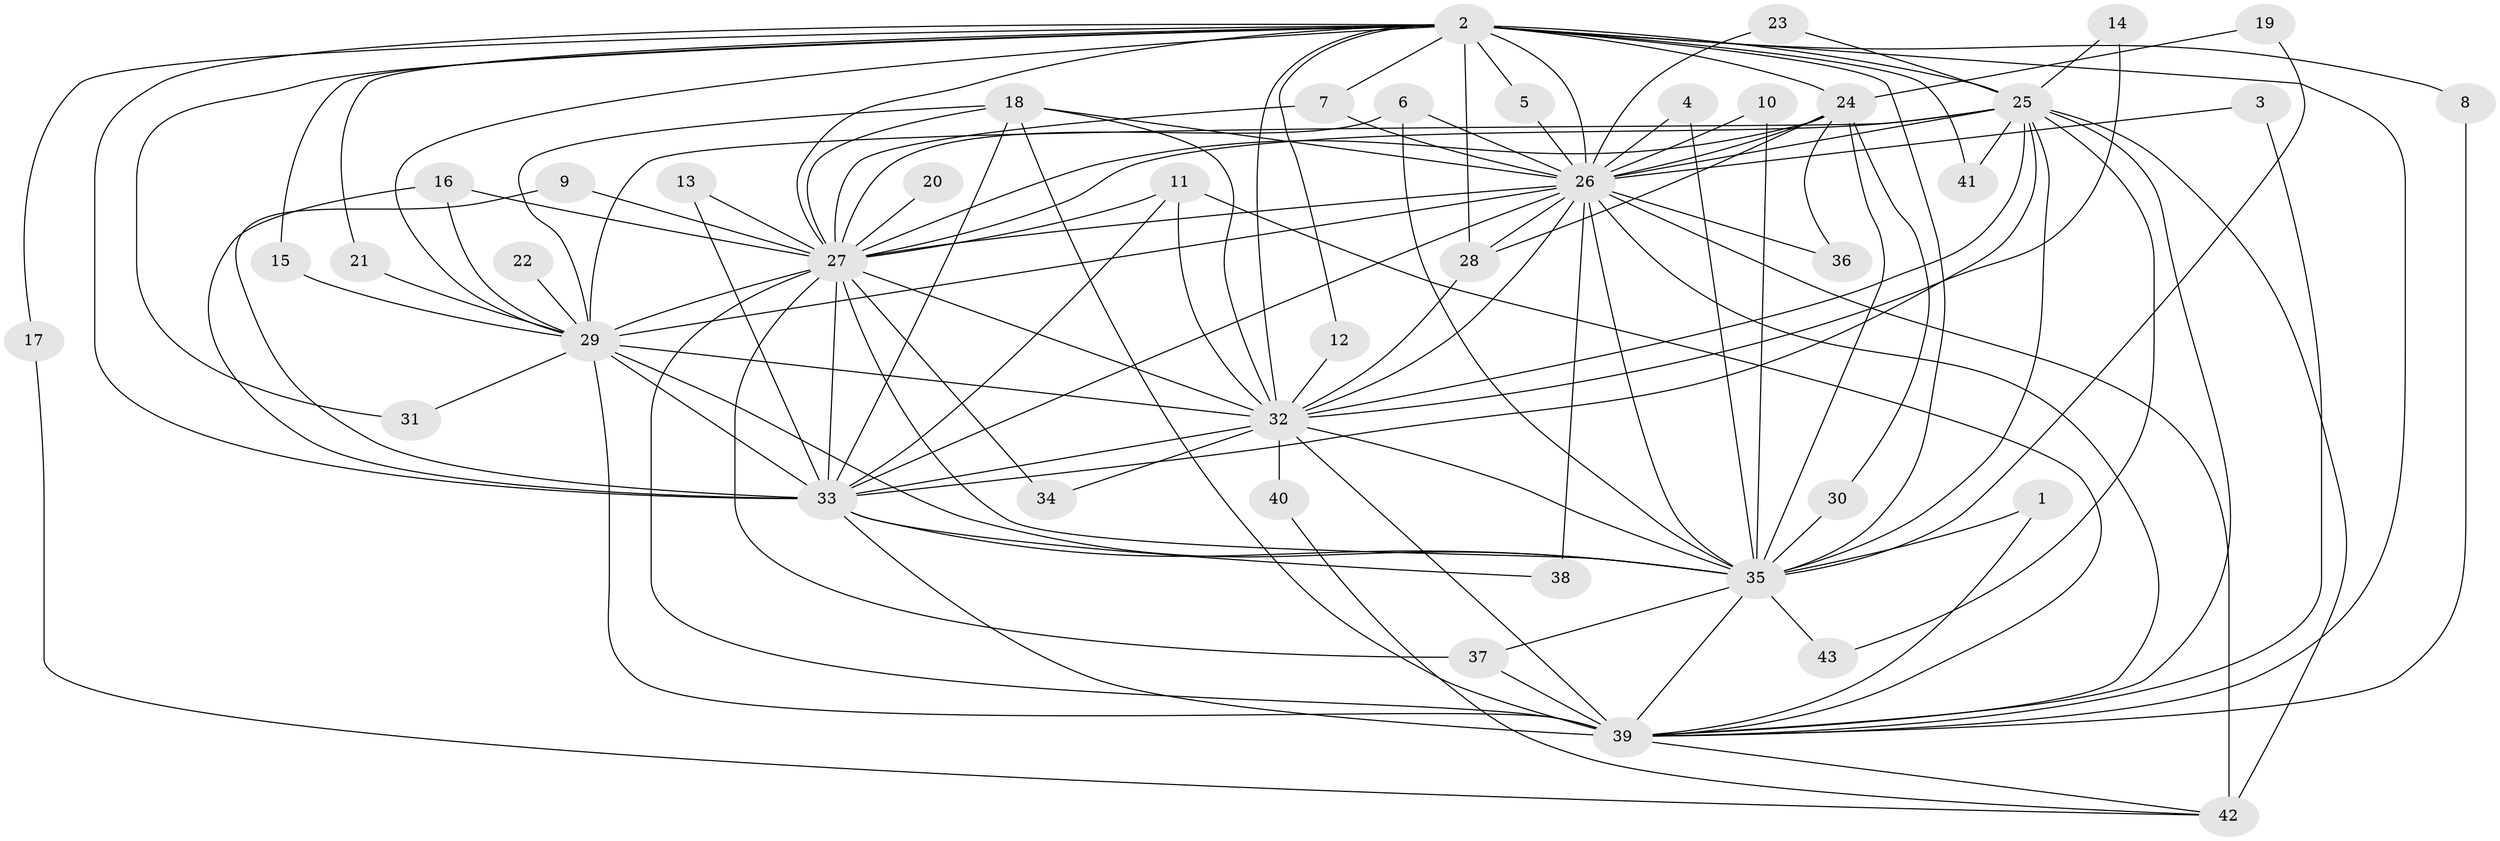 // original degree distribution, {16: 0.011627906976744186, 18: 0.023255813953488372, 23: 0.011627906976744186, 26: 0.023255813953488372, 15: 0.023255813953488372, 21: 0.011627906976744186, 20: 0.011627906976744186, 3: 0.1744186046511628, 6: 0.011627906976744186, 2: 0.5813953488372093, 4: 0.05813953488372093, 5: 0.05813953488372093}
// Generated by graph-tools (version 1.1) at 2025/25/03/09/25 03:25:37]
// undirected, 43 vertices, 117 edges
graph export_dot {
graph [start="1"]
  node [color=gray90,style=filled];
  1;
  2;
  3;
  4;
  5;
  6;
  7;
  8;
  9;
  10;
  11;
  12;
  13;
  14;
  15;
  16;
  17;
  18;
  19;
  20;
  21;
  22;
  23;
  24;
  25;
  26;
  27;
  28;
  29;
  30;
  31;
  32;
  33;
  34;
  35;
  36;
  37;
  38;
  39;
  40;
  41;
  42;
  43;
  1 -- 35 [weight=1.0];
  1 -- 39 [weight=1.0];
  2 -- 5 [weight=1.0];
  2 -- 7 [weight=1.0];
  2 -- 8 [weight=2.0];
  2 -- 12 [weight=1.0];
  2 -- 15 [weight=1.0];
  2 -- 17 [weight=1.0];
  2 -- 21 [weight=1.0];
  2 -- 24 [weight=1.0];
  2 -- 25 [weight=2.0];
  2 -- 26 [weight=3.0];
  2 -- 27 [weight=3.0];
  2 -- 28 [weight=2.0];
  2 -- 29 [weight=2.0];
  2 -- 31 [weight=1.0];
  2 -- 32 [weight=3.0];
  2 -- 33 [weight=2.0];
  2 -- 35 [weight=3.0];
  2 -- 39 [weight=2.0];
  2 -- 41 [weight=1.0];
  3 -- 26 [weight=1.0];
  3 -- 39 [weight=1.0];
  4 -- 26 [weight=1.0];
  4 -- 35 [weight=1.0];
  5 -- 26 [weight=1.0];
  6 -- 26 [weight=1.0];
  6 -- 27 [weight=1.0];
  6 -- 35 [weight=1.0];
  7 -- 26 [weight=1.0];
  7 -- 27 [weight=1.0];
  8 -- 39 [weight=1.0];
  9 -- 27 [weight=1.0];
  9 -- 33 [weight=1.0];
  10 -- 26 [weight=1.0];
  10 -- 35 [weight=1.0];
  11 -- 27 [weight=2.0];
  11 -- 32 [weight=1.0];
  11 -- 33 [weight=1.0];
  11 -- 39 [weight=1.0];
  12 -- 32 [weight=1.0];
  13 -- 27 [weight=1.0];
  13 -- 33 [weight=1.0];
  14 -- 25 [weight=1.0];
  14 -- 32 [weight=1.0];
  15 -- 29 [weight=1.0];
  16 -- 27 [weight=1.0];
  16 -- 29 [weight=1.0];
  16 -- 33 [weight=1.0];
  17 -- 42 [weight=1.0];
  18 -- 26 [weight=1.0];
  18 -- 27 [weight=1.0];
  18 -- 29 [weight=1.0];
  18 -- 32 [weight=1.0];
  18 -- 33 [weight=1.0];
  18 -- 39 [weight=1.0];
  19 -- 24 [weight=1.0];
  19 -- 35 [weight=1.0];
  20 -- 27 [weight=1.0];
  21 -- 29 [weight=1.0];
  22 -- 29 [weight=1.0];
  23 -- 25 [weight=1.0];
  23 -- 26 [weight=1.0];
  24 -- 26 [weight=1.0];
  24 -- 27 [weight=1.0];
  24 -- 28 [weight=1.0];
  24 -- 30 [weight=1.0];
  24 -- 35 [weight=1.0];
  24 -- 36 [weight=1.0];
  25 -- 26 [weight=1.0];
  25 -- 27 [weight=1.0];
  25 -- 29 [weight=3.0];
  25 -- 32 [weight=1.0];
  25 -- 33 [weight=1.0];
  25 -- 35 [weight=3.0];
  25 -- 39 [weight=1.0];
  25 -- 41 [weight=1.0];
  25 -- 42 [weight=1.0];
  25 -- 43 [weight=1.0];
  26 -- 27 [weight=1.0];
  26 -- 28 [weight=1.0];
  26 -- 29 [weight=2.0];
  26 -- 32 [weight=1.0];
  26 -- 33 [weight=1.0];
  26 -- 35 [weight=1.0];
  26 -- 36 [weight=1.0];
  26 -- 38 [weight=1.0];
  26 -- 39 [weight=1.0];
  26 -- 42 [weight=3.0];
  27 -- 29 [weight=1.0];
  27 -- 32 [weight=1.0];
  27 -- 33 [weight=1.0];
  27 -- 34 [weight=1.0];
  27 -- 35 [weight=2.0];
  27 -- 37 [weight=1.0];
  27 -- 39 [weight=4.0];
  28 -- 32 [weight=1.0];
  29 -- 31 [weight=1.0];
  29 -- 32 [weight=1.0];
  29 -- 33 [weight=2.0];
  29 -- 35 [weight=1.0];
  29 -- 39 [weight=1.0];
  30 -- 35 [weight=3.0];
  32 -- 33 [weight=1.0];
  32 -- 34 [weight=1.0];
  32 -- 35 [weight=1.0];
  32 -- 39 [weight=1.0];
  32 -- 40 [weight=2.0];
  33 -- 35 [weight=1.0];
  33 -- 38 [weight=1.0];
  33 -- 39 [weight=2.0];
  35 -- 37 [weight=3.0];
  35 -- 39 [weight=1.0];
  35 -- 43 [weight=1.0];
  37 -- 39 [weight=1.0];
  39 -- 42 [weight=1.0];
  40 -- 42 [weight=1.0];
}
